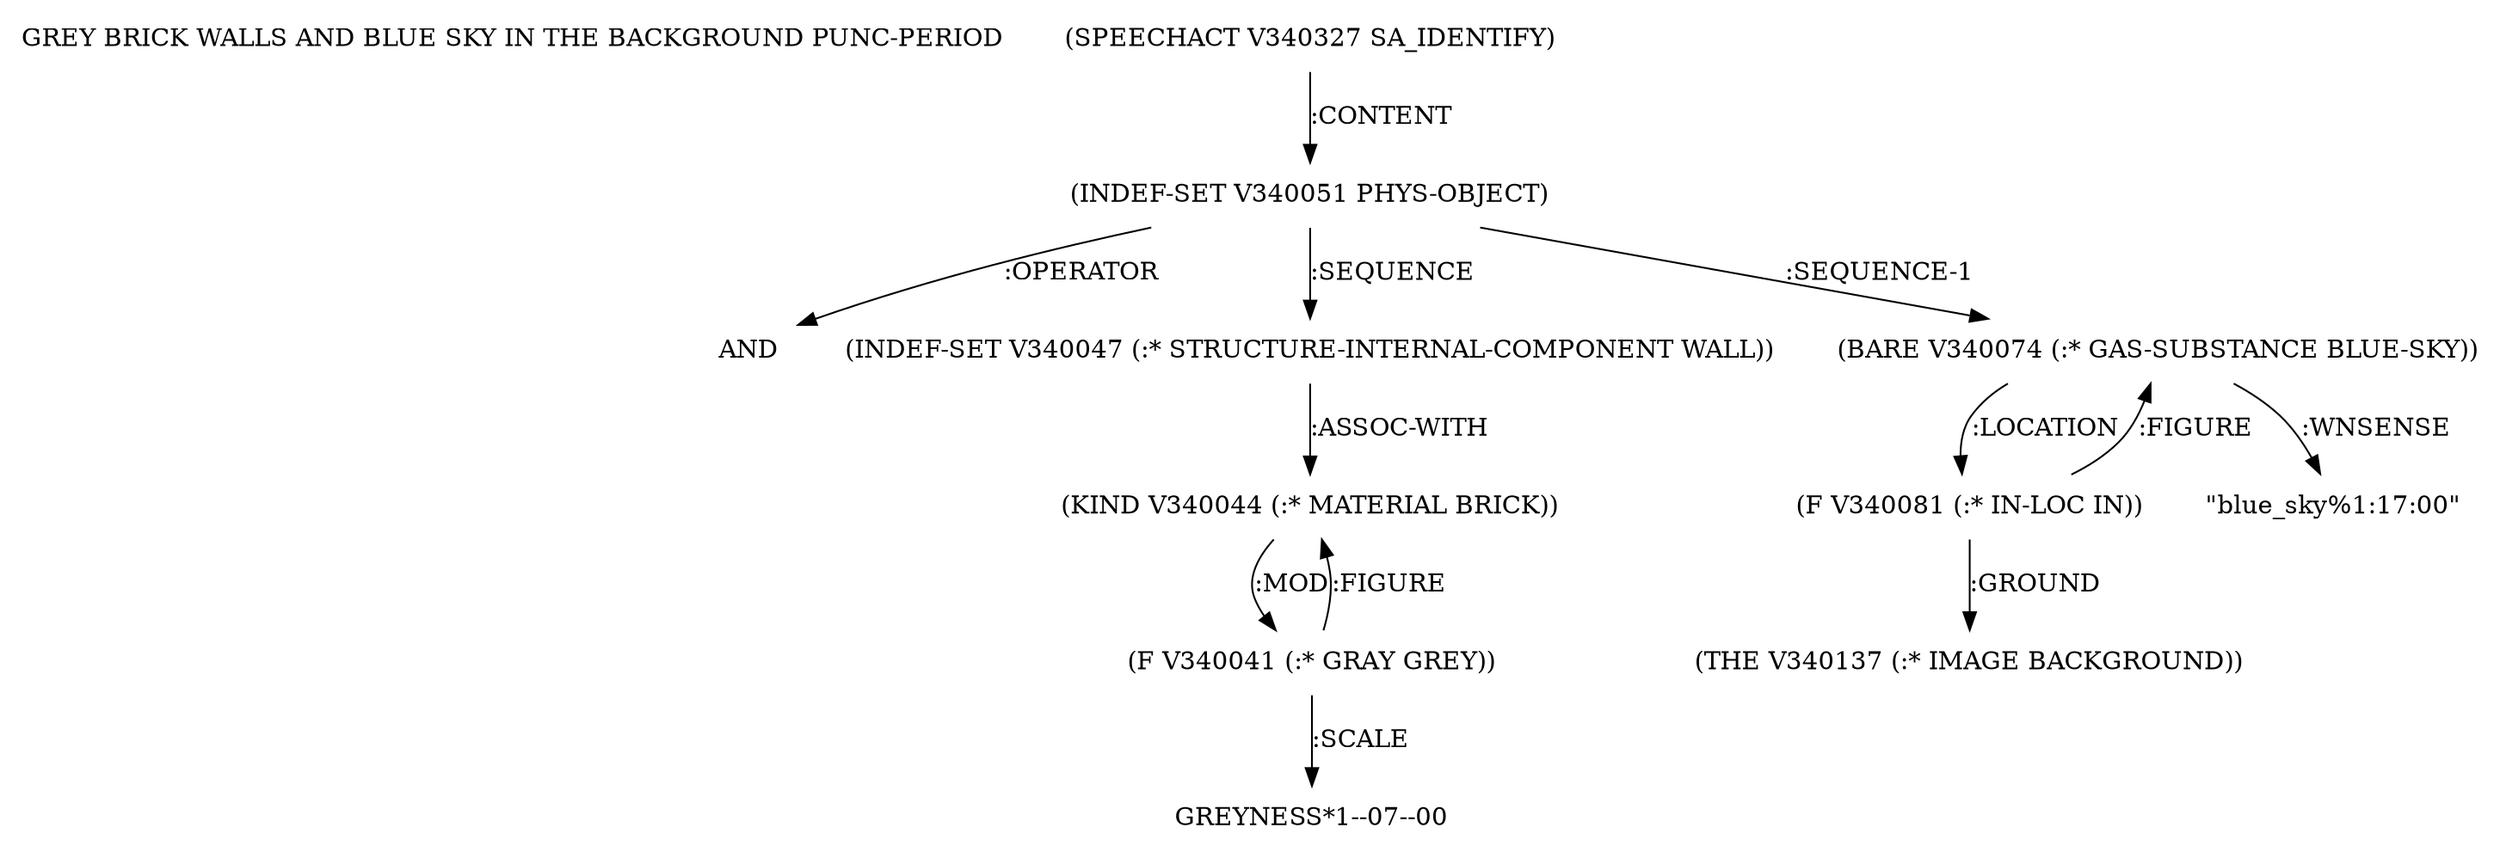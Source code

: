 digraph Terms {
  node [shape=none]
  "GREY BRICK WALLS AND BLUE SKY IN THE BACKGROUND PUNC-PERIOD"
  "V340327" [label="(SPEECHACT V340327 SA_IDENTIFY)"]
  "V340327" -> "V340051" [label=":CONTENT"]
  "V340051" [label="(INDEF-SET V340051 PHYS-OBJECT)"]
  "V340051" -> "NT340591" [label=":OPERATOR"]
  "NT340591" [label="AND"]
  "V340051" -> "V340047" [label=":SEQUENCE"]
  "V340051" -> "V340074" [label=":SEQUENCE-1"]
  "V340047" [label="(INDEF-SET V340047 (:* STRUCTURE-INTERNAL-COMPONENT WALL))"]
  "V340047" -> "V340044" [label=":ASSOC-WITH"]
  "V340044" [label="(KIND V340044 (:* MATERIAL BRICK))"]
  "V340044" -> "V340041" [label=":MOD"]
  "V340041" [label="(F V340041 (:* GRAY GREY))"]
  "V340041" -> "V340044" [label=":FIGURE"]
  "V340041" -> "NT340592" [label=":SCALE"]
  "NT340592" [label="GREYNESS*1--07--00"]
  "V340074" [label="(BARE V340074 (:* GAS-SUBSTANCE BLUE-SKY))"]
  "V340074" -> "V340081" [label=":LOCATION"]
  "V340074" -> "NT340593" [label=":WNSENSE"]
  "NT340593" [label="\"blue_sky%1:17:00\""]
  "V340081" [label="(F V340081 (:* IN-LOC IN))"]
  "V340081" -> "V340137" [label=":GROUND"]
  "V340081" -> "V340074" [label=":FIGURE"]
  "V340137" [label="(THE V340137 (:* IMAGE BACKGROUND))"]
}
